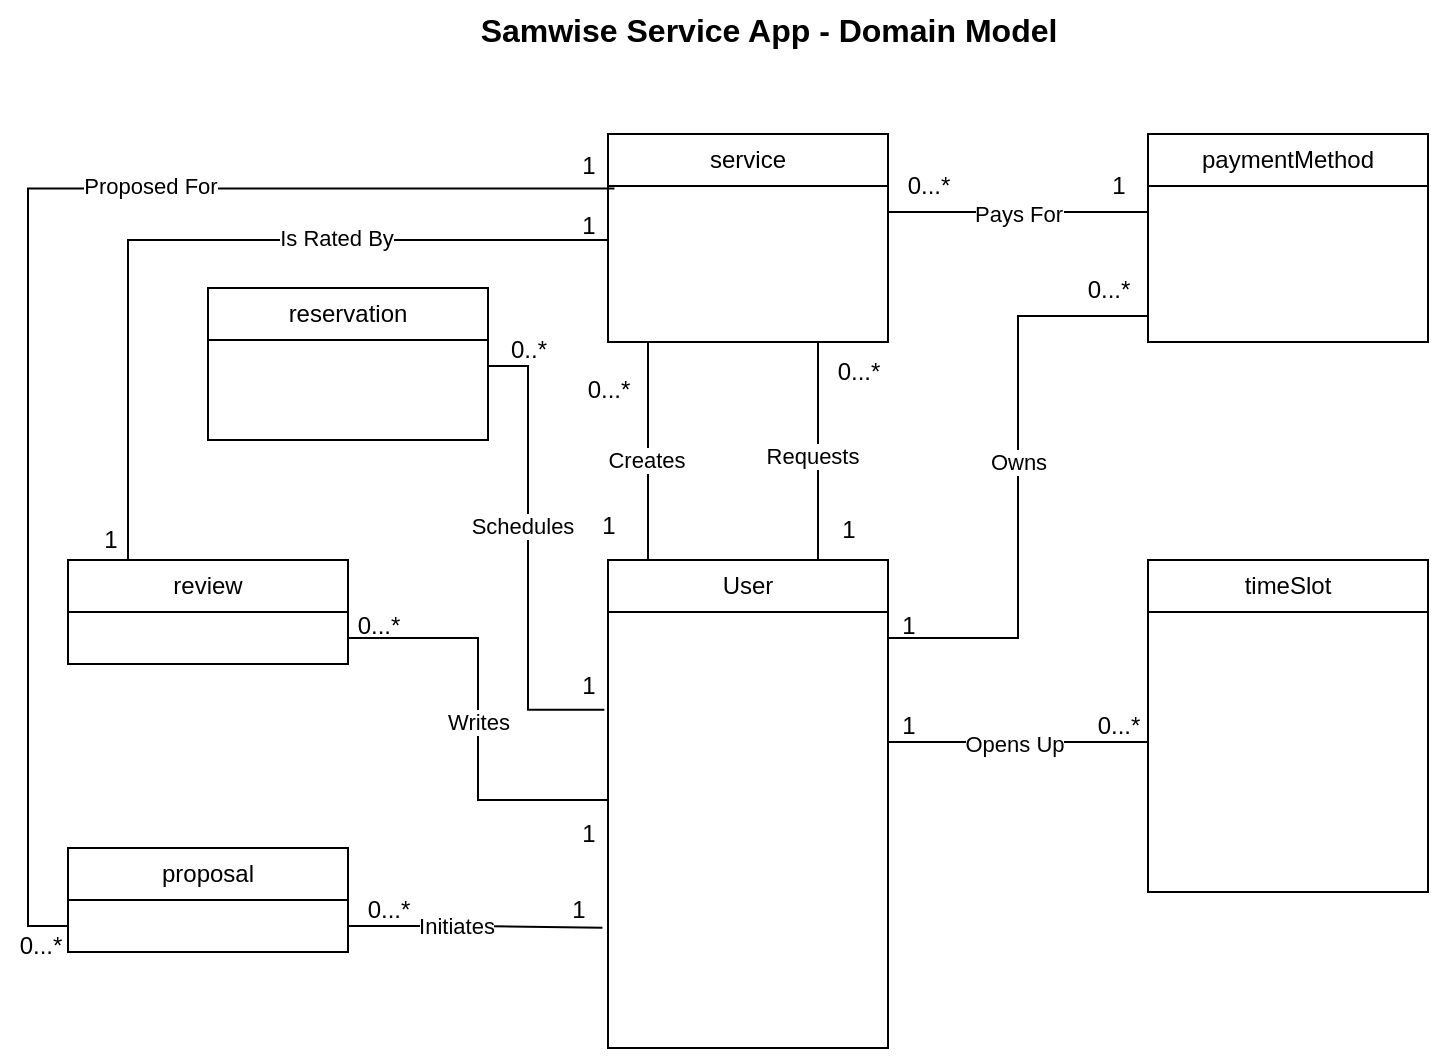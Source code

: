 <mxfile version="22.1.4" type="google">
  <diagram name="Page-1" id="c4acf3e9-155e-7222-9cf6-157b1a14988f">
    <mxGraphModel grid="1" page="1" gridSize="10" guides="1" tooltips="1" connect="1" arrows="1" fold="1" pageScale="1" pageWidth="850" pageHeight="1100" background="none" math="0" shadow="0">
      <root>
        <mxCell id="0" />
        <mxCell id="1" parent="0" />
        <mxCell id="_Nw4HZ8PcZJ2YnMAnOz8-16" style="edgeStyle=orthogonalEdgeStyle;rounded=0;orthogonalLoop=1;jettySize=auto;html=1;exitX=0.75;exitY=0;exitDx=0;exitDy=0;entryX=0.75;entryY=1;entryDx=0;entryDy=0;endArrow=none;endFill=0;" edge="1" parent="1" source="xuzwhfs-xxF4q0542Lo5-1" target="xuzwhfs-xxF4q0542Lo5-5">
          <mxGeometry relative="1" as="geometry" />
        </mxCell>
        <mxCell id="_Nw4HZ8PcZJ2YnMAnOz8-17" value="Requests" style="edgeLabel;html=1;align=center;verticalAlign=middle;resizable=0;points=[];" connectable="0" vertex="1" parent="_Nw4HZ8PcZJ2YnMAnOz8-16">
          <mxGeometry x="-0.035" y="3" relative="1" as="geometry">
            <mxPoint as="offset" />
          </mxGeometry>
        </mxCell>
        <mxCell id="xuzwhfs-xxF4q0542Lo5-1" value="User" style="swimlane;fontStyle=0;childLayout=stackLayout;horizontal=1;startSize=26;fillColor=none;horizontalStack=0;resizeParent=1;resizeParentMax=0;resizeLast=0;collapsible=1;marginBottom=0;whiteSpace=wrap;html=1;" vertex="1" parent="1">
          <mxGeometry x="320" y="560" width="140" height="244" as="geometry" />
        </mxCell>
        <mxCell id="xuzwhfs-xxF4q0542Lo5-2" value="&amp;nbsp;" style="text;strokeColor=none;fillColor=none;align=left;verticalAlign=top;spacingLeft=4;spacingRight=4;overflow=hidden;rotatable=0;points=[[0,0.5],[1,0.5]];portConstraint=eastwest;whiteSpace=wrap;html=1;" vertex="1" parent="xuzwhfs-xxF4q0542Lo5-1">
          <mxGeometry y="26" width="140" height="26" as="geometry" />
        </mxCell>
        <mxCell id="_Nw4HZ8PcZJ2YnMAnOz8-14" value="&amp;nbsp;" style="text;strokeColor=none;fillColor=none;align=left;verticalAlign=top;spacingLeft=4;spacingRight=4;overflow=hidden;rotatable=0;points=[[0,0.5],[1,0.5]];portConstraint=eastwest;whiteSpace=wrap;html=1;" vertex="1" parent="xuzwhfs-xxF4q0542Lo5-1">
          <mxGeometry y="52" width="140" height="26" as="geometry" />
        </mxCell>
        <mxCell id="xuzwhfs-xxF4q0542Lo5-3" value="&amp;nbsp;" style="text;strokeColor=none;fillColor=none;align=left;verticalAlign=top;spacingLeft=4;spacingRight=4;overflow=hidden;rotatable=0;points=[[0,0.5],[1,0.5]];portConstraint=eastwest;whiteSpace=wrap;html=1;" vertex="1" parent="xuzwhfs-xxF4q0542Lo5-1">
          <mxGeometry y="78" width="140" height="26" as="geometry" />
        </mxCell>
        <mxCell id="_Nw4HZ8PcZJ2YnMAnOz8-1" value="&amp;nbsp;" style="text;strokeColor=none;fillColor=none;align=left;verticalAlign=top;spacingLeft=4;spacingRight=4;overflow=hidden;rotatable=0;points=[[0,0.5],[1,0.5]];portConstraint=eastwest;whiteSpace=wrap;html=1;" vertex="1" parent="xuzwhfs-xxF4q0542Lo5-1">
          <mxGeometry y="104" width="140" height="26" as="geometry" />
        </mxCell>
        <mxCell id="_Nw4HZ8PcZJ2YnMAnOz8-2" value="&amp;nbsp;" style="text;strokeColor=none;fillColor=none;align=left;verticalAlign=top;spacingLeft=4;spacingRight=4;overflow=hidden;rotatable=0;points=[[0,0.5],[1,0.5]];portConstraint=eastwest;whiteSpace=wrap;html=1;" vertex="1" parent="xuzwhfs-xxF4q0542Lo5-1">
          <mxGeometry y="130" width="140" height="26" as="geometry" />
        </mxCell>
        <mxCell id="_Nw4HZ8PcZJ2YnMAnOz8-46" value="&amp;nbsp;" style="text;strokeColor=none;fillColor=none;align=left;verticalAlign=top;spacingLeft=4;spacingRight=4;overflow=hidden;rotatable=0;points=[[0,0.5],[1,0.5]];portConstraint=eastwest;whiteSpace=wrap;html=1;" vertex="1" parent="xuzwhfs-xxF4q0542Lo5-1">
          <mxGeometry y="156" width="140" height="26" as="geometry" />
        </mxCell>
        <mxCell id="xuzwhfs-xxF4q0542Lo5-4" value="&amp;nbsp;" style="text;strokeColor=none;fillColor=none;align=left;verticalAlign=top;spacingLeft=4;spacingRight=4;overflow=hidden;rotatable=0;points=[[0,0.5],[1,0.5]];portConstraint=eastwest;whiteSpace=wrap;html=1;" vertex="1" parent="xuzwhfs-xxF4q0542Lo5-1">
          <mxGeometry y="182" width="140" height="62" as="geometry" />
        </mxCell>
        <mxCell id="xuzwhfs-xxF4q0542Lo5-5" value="service" style="swimlane;fontStyle=0;childLayout=stackLayout;horizontal=1;startSize=26;fillColor=none;horizontalStack=0;resizeParent=1;resizeParentMax=0;resizeLast=0;collapsible=1;marginBottom=0;whiteSpace=wrap;html=1;" vertex="1" parent="1">
          <mxGeometry x="320" y="347" width="140" height="104" as="geometry" />
        </mxCell>
        <mxCell id="xuzwhfs-xxF4q0542Lo5-6" value="&amp;nbsp;" style="text;strokeColor=none;fillColor=none;align=left;verticalAlign=top;spacingLeft=4;spacingRight=4;overflow=hidden;rotatable=0;points=[[0,0.5],[1,0.5]];portConstraint=eastwest;whiteSpace=wrap;html=1;" vertex="1" parent="xuzwhfs-xxF4q0542Lo5-5">
          <mxGeometry y="26" width="140" height="26" as="geometry" />
        </mxCell>
        <mxCell id="xuzwhfs-xxF4q0542Lo5-7" value="&amp;nbsp;" style="text;strokeColor=none;fillColor=none;align=left;verticalAlign=top;spacingLeft=4;spacingRight=4;overflow=hidden;rotatable=0;points=[[0,0.5],[1,0.5]];portConstraint=eastwest;whiteSpace=wrap;html=1;" vertex="1" parent="xuzwhfs-xxF4q0542Lo5-5">
          <mxGeometry y="52" width="140" height="26" as="geometry" />
        </mxCell>
        <mxCell id="xuzwhfs-xxF4q0542Lo5-8" value="&amp;nbsp;" style="text;strokeColor=none;fillColor=none;align=left;verticalAlign=top;spacingLeft=4;spacingRight=4;overflow=hidden;rotatable=0;points=[[0,0.5],[1,0.5]];portConstraint=eastwest;whiteSpace=wrap;html=1;" vertex="1" parent="xuzwhfs-xxF4q0542Lo5-5">
          <mxGeometry y="78" width="140" height="26" as="geometry" />
        </mxCell>
        <mxCell id="xuzwhfs-xxF4q0542Lo5-9" value="paymentMethod" style="swimlane;fontStyle=0;childLayout=stackLayout;horizontal=1;startSize=26;fillColor=none;horizontalStack=0;resizeParent=1;resizeParentMax=0;resizeLast=0;collapsible=1;marginBottom=0;whiteSpace=wrap;html=1;" vertex="1" parent="1">
          <mxGeometry x="590" y="347" width="140" height="104" as="geometry" />
        </mxCell>
        <mxCell id="xuzwhfs-xxF4q0542Lo5-10" value="&amp;nbsp;" style="text;strokeColor=none;fillColor=none;align=left;verticalAlign=top;spacingLeft=4;spacingRight=4;overflow=hidden;rotatable=0;points=[[0,0.5],[1,0.5]];portConstraint=eastwest;whiteSpace=wrap;html=1;" vertex="1" parent="xuzwhfs-xxF4q0542Lo5-9">
          <mxGeometry y="26" width="140" height="26" as="geometry" />
        </mxCell>
        <mxCell id="xuzwhfs-xxF4q0542Lo5-12" value="&amp;nbsp;" style="text;strokeColor=none;fillColor=none;align=left;verticalAlign=top;spacingLeft=4;spacingRight=4;overflow=hidden;rotatable=0;points=[[0,0.5],[1,0.5]];portConstraint=eastwest;whiteSpace=wrap;html=1;" vertex="1" parent="xuzwhfs-xxF4q0542Lo5-9">
          <mxGeometry y="52" width="140" height="26" as="geometry" />
        </mxCell>
        <mxCell id="xuzwhfs-xxF4q0542Lo5-11" value="&amp;nbsp;" style="text;strokeColor=none;fillColor=none;align=left;verticalAlign=top;spacingLeft=4;spacingRight=4;overflow=hidden;rotatable=0;points=[[0,0.5],[1,0.5]];portConstraint=eastwest;whiteSpace=wrap;html=1;" vertex="1" parent="xuzwhfs-xxF4q0542Lo5-9">
          <mxGeometry y="78" width="140" height="26" as="geometry" />
        </mxCell>
        <mxCell id="xuzwhfs-xxF4q0542Lo5-13" value="review" style="swimlane;fontStyle=0;childLayout=stackLayout;horizontal=1;startSize=26;fillColor=none;horizontalStack=0;resizeParent=1;resizeParentMax=0;resizeLast=0;collapsible=1;marginBottom=0;whiteSpace=wrap;html=1;" vertex="1" parent="1">
          <mxGeometry x="50" y="560" width="140" height="52" as="geometry" />
        </mxCell>
        <mxCell id="xuzwhfs-xxF4q0542Lo5-15" value="&amp;nbsp;" style="text;strokeColor=none;fillColor=none;align=left;verticalAlign=top;spacingLeft=4;spacingRight=4;overflow=hidden;rotatable=0;points=[[0,0.5],[1,0.5]];portConstraint=eastwest;whiteSpace=wrap;html=1;" vertex="1" parent="xuzwhfs-xxF4q0542Lo5-13">
          <mxGeometry y="26" width="140" height="26" as="geometry" />
        </mxCell>
        <mxCell id="xuzwhfs-xxF4q0542Lo5-21" value="timeSlot" style="swimlane;fontStyle=0;childLayout=stackLayout;horizontal=1;startSize=26;fillColor=none;horizontalStack=0;resizeParent=1;resizeParentMax=0;resizeLast=0;collapsible=1;marginBottom=0;whiteSpace=wrap;html=1;" vertex="1" parent="1">
          <mxGeometry x="590" y="560" width="140" height="166" as="geometry" />
        </mxCell>
        <mxCell id="xuzwhfs-xxF4q0542Lo5-22" value="&amp;nbsp;" style="text;strokeColor=none;fillColor=none;align=left;verticalAlign=top;spacingLeft=4;spacingRight=4;overflow=hidden;rotatable=0;points=[[0,0.5],[1,0.5]];portConstraint=eastwest;whiteSpace=wrap;html=1;" vertex="1" parent="xuzwhfs-xxF4q0542Lo5-21">
          <mxGeometry y="26" width="140" height="26" as="geometry" />
        </mxCell>
        <mxCell id="xuzwhfs-xxF4q0542Lo5-23" value="&amp;nbsp;" style="text;strokeColor=none;fillColor=none;align=left;verticalAlign=top;spacingLeft=4;spacingRight=4;overflow=hidden;rotatable=0;points=[[0,0.5],[1,0.5]];portConstraint=eastwest;whiteSpace=wrap;html=1;" vertex="1" parent="xuzwhfs-xxF4q0542Lo5-21">
          <mxGeometry y="52" width="140" height="26" as="geometry" />
        </mxCell>
        <mxCell id="_Nw4HZ8PcZJ2YnMAnOz8-4" value="&amp;nbsp;" style="text;strokeColor=none;fillColor=none;align=left;verticalAlign=top;spacingLeft=4;spacingRight=4;overflow=hidden;rotatable=0;points=[[0,0.5],[1,0.5]];portConstraint=eastwest;whiteSpace=wrap;html=1;" vertex="1" parent="xuzwhfs-xxF4q0542Lo5-21">
          <mxGeometry y="78" width="140" height="26" as="geometry" />
        </mxCell>
        <mxCell id="xuzwhfs-xxF4q0542Lo5-24" value="&amp;nbsp;" style="text;strokeColor=none;fillColor=none;align=left;verticalAlign=top;spacingLeft=4;spacingRight=4;overflow=hidden;rotatable=0;points=[[0,0.5],[1,0.5]];portConstraint=eastwest;whiteSpace=wrap;html=1;" vertex="1" parent="xuzwhfs-xxF4q0542Lo5-21">
          <mxGeometry y="104" width="140" height="62" as="geometry" />
        </mxCell>
        <mxCell id="xuzwhfs-xxF4q0542Lo5-25" value="proposal" style="swimlane;fontStyle=0;childLayout=stackLayout;horizontal=1;startSize=26;fillColor=none;horizontalStack=0;resizeParent=1;resizeParentMax=0;resizeLast=0;collapsible=1;marginBottom=0;whiteSpace=wrap;html=1;" vertex="1" parent="1">
          <mxGeometry x="50" y="704" width="140" height="52" as="geometry" />
        </mxCell>
        <mxCell id="xuzwhfs-xxF4q0542Lo5-26" value="&amp;nbsp;" style="text;strokeColor=none;fillColor=none;align=left;verticalAlign=top;spacingLeft=4;spacingRight=4;overflow=hidden;rotatable=0;points=[[0,0.5],[1,0.5]];portConstraint=eastwest;whiteSpace=wrap;html=1;" vertex="1" parent="xuzwhfs-xxF4q0542Lo5-25">
          <mxGeometry y="26" width="140" height="26" as="geometry" />
        </mxCell>
        <mxCell id="_Nw4HZ8PcZJ2YnMAnOz8-5" style="edgeStyle=orthogonalEdgeStyle;rounded=0;orthogonalLoop=1;jettySize=auto;html=1;endArrow=none;endFill=0;" edge="1" parent="1">
          <mxGeometry relative="1" as="geometry">
            <mxPoint x="340" y="560" as="sourcePoint" />
            <mxPoint x="340" y="451" as="targetPoint" />
            <Array as="points">
              <mxPoint x="340" y="560" />
              <mxPoint x="340" y="451" />
            </Array>
          </mxGeometry>
        </mxCell>
        <mxCell id="_Nw4HZ8PcZJ2YnMAnOz8-6" value="Creates" style="edgeLabel;html=1;align=center;verticalAlign=middle;resizable=0;points=[];" connectable="0" vertex="1" parent="_Nw4HZ8PcZJ2YnMAnOz8-5">
          <mxGeometry x="-0.223" y="1" relative="1" as="geometry">
            <mxPoint y="-8" as="offset" />
          </mxGeometry>
        </mxCell>
        <mxCell id="_Nw4HZ8PcZJ2YnMAnOz8-7" value="Writes" style="edgeStyle=orthogonalEdgeStyle;rounded=0;orthogonalLoop=1;jettySize=auto;html=1;entryX=1;entryY=0.5;entryDx=0;entryDy=0;endArrow=none;endFill=0;" edge="1" parent="1" source="_Nw4HZ8PcZJ2YnMAnOz8-11">
          <mxGeometry relative="1" as="geometry">
            <Array as="points">
              <mxPoint x="320" y="680" />
              <mxPoint x="255" y="680" />
              <mxPoint x="255" y="599" />
            </Array>
            <mxPoint x="190" y="599" as="targetPoint" />
          </mxGeometry>
        </mxCell>
        <mxCell id="_Nw4HZ8PcZJ2YnMAnOz8-11" value="1" style="text;html=1;align=center;verticalAlign=middle;resizable=0;points=[];autosize=1;strokeColor=none;fillColor=none;" vertex="1" parent="1">
          <mxGeometry x="295" y="682" width="30" height="30" as="geometry" />
        </mxCell>
        <mxCell id="_Nw4HZ8PcZJ2YnMAnOz8-12" value="0...*" style="text;html=1;align=center;verticalAlign=middle;resizable=0;points=[];autosize=1;strokeColor=none;fillColor=none;" vertex="1" parent="1">
          <mxGeometry x="185" y="578" width="40" height="30" as="geometry" />
        </mxCell>
        <mxCell id="_Nw4HZ8PcZJ2YnMAnOz8-13" style="edgeStyle=orthogonalEdgeStyle;rounded=0;orthogonalLoop=1;jettySize=auto;html=1;exitX=0;exitY=0.5;exitDx=0;exitDy=0;entryX=1;entryY=0.5;entryDx=0;entryDy=0;endArrow=none;endFill=0;" edge="1" parent="1" source="xuzwhfs-xxF4q0542Lo5-10" target="xuzwhfs-xxF4q0542Lo5-6">
          <mxGeometry relative="1" as="geometry" />
        </mxCell>
        <mxCell id="_Nw4HZ8PcZJ2YnMAnOz8-38" value="Pays For" style="edgeLabel;html=1;align=center;verticalAlign=middle;resizable=0;points=[];" connectable="0" vertex="1" parent="_Nw4HZ8PcZJ2YnMAnOz8-13">
          <mxGeometry x="0.009" y="1" relative="1" as="geometry">
            <mxPoint as="offset" />
          </mxGeometry>
        </mxCell>
        <mxCell id="_Nw4HZ8PcZJ2YnMAnOz8-18" value="0...*" style="text;html=1;align=center;verticalAlign=middle;resizable=0;points=[];autosize=1;strokeColor=none;fillColor=none;" vertex="1" parent="1">
          <mxGeometry x="300" y="460" width="40" height="30" as="geometry" />
        </mxCell>
        <mxCell id="_Nw4HZ8PcZJ2YnMAnOz8-19" value="1" style="text;html=1;align=center;verticalAlign=middle;resizable=0;points=[];autosize=1;strokeColor=none;fillColor=none;" vertex="1" parent="1">
          <mxGeometry x="305" y="528" width="30" height="30" as="geometry" />
        </mxCell>
        <mxCell id="_Nw4HZ8PcZJ2YnMAnOz8-20" value="0...*" style="text;html=1;align=center;verticalAlign=middle;resizable=0;points=[];autosize=1;strokeColor=none;fillColor=none;" vertex="1" parent="1">
          <mxGeometry x="425" y="451" width="40" height="30" as="geometry" />
        </mxCell>
        <mxCell id="_Nw4HZ8PcZJ2YnMAnOz8-21" value="1" style="text;html=1;align=center;verticalAlign=middle;resizable=0;points=[];autosize=1;strokeColor=none;fillColor=none;" vertex="1" parent="1">
          <mxGeometry x="425" y="530" width="30" height="30" as="geometry" />
        </mxCell>
        <mxCell id="_Nw4HZ8PcZJ2YnMAnOz8-22" value="1" style="text;html=1;align=center;verticalAlign=middle;resizable=0;points=[];autosize=1;strokeColor=none;fillColor=none;" vertex="1" parent="1">
          <mxGeometry x="560" y="358" width="30" height="30" as="geometry" />
        </mxCell>
        <mxCell id="_Nw4HZ8PcZJ2YnMAnOz8-23" value="0...*" style="text;html=1;align=center;verticalAlign=middle;resizable=0;points=[];autosize=1;strokeColor=none;fillColor=none;" vertex="1" parent="1">
          <mxGeometry x="460" y="358" width="40" height="30" as="geometry" />
        </mxCell>
        <mxCell id="_Nw4HZ8PcZJ2YnMAnOz8-26" style="edgeStyle=orthogonalEdgeStyle;rounded=0;orthogonalLoop=1;jettySize=auto;html=1;exitX=1;exitY=0.5;exitDx=0;exitDy=0;entryX=0;entryY=0.5;entryDx=0;entryDy=0;endArrow=none;endFill=0;" edge="1" parent="1" source="xuzwhfs-xxF4q0542Lo5-2" target="xuzwhfs-xxF4q0542Lo5-11">
          <mxGeometry relative="1" as="geometry" />
        </mxCell>
        <mxCell id="_Nw4HZ8PcZJ2YnMAnOz8-27" value="Owns" style="edgeLabel;html=1;align=center;verticalAlign=middle;resizable=0;points=[];" connectable="0" vertex="1" parent="_Nw4HZ8PcZJ2YnMAnOz8-26">
          <mxGeometry x="0.051" relative="1" as="geometry">
            <mxPoint as="offset" />
          </mxGeometry>
        </mxCell>
        <mxCell id="_Nw4HZ8PcZJ2YnMAnOz8-28" value="0...*" style="text;html=1;align=center;verticalAlign=middle;resizable=0;points=[];autosize=1;strokeColor=none;fillColor=none;" vertex="1" parent="1">
          <mxGeometry x="550" y="410" width="40" height="30" as="geometry" />
        </mxCell>
        <mxCell id="_Nw4HZ8PcZJ2YnMAnOz8-29" value="1" style="text;html=1;align=center;verticalAlign=middle;resizable=0;points=[];autosize=1;strokeColor=none;fillColor=none;" vertex="1" parent="1">
          <mxGeometry x="455" y="578" width="30" height="30" as="geometry" />
        </mxCell>
        <mxCell id="_Nw4HZ8PcZJ2YnMAnOz8-30" style="edgeStyle=orthogonalEdgeStyle;rounded=0;orthogonalLoop=1;jettySize=auto;html=1;exitX=1;exitY=0.5;exitDx=0;exitDy=0;entryX=0;entryY=0.5;entryDx=0;entryDy=0;endArrow=none;endFill=0;" edge="1" parent="1" source="xuzwhfs-xxF4q0542Lo5-3" target="_Nw4HZ8PcZJ2YnMAnOz8-4">
          <mxGeometry relative="1" as="geometry" />
        </mxCell>
        <mxCell id="_Nw4HZ8PcZJ2YnMAnOz8-31" value="Opens Up" style="edgeLabel;html=1;align=center;verticalAlign=middle;resizable=0;points=[];" connectable="0" vertex="1" parent="_Nw4HZ8PcZJ2YnMAnOz8-30">
          <mxGeometry x="-0.029" y="-1" relative="1" as="geometry">
            <mxPoint as="offset" />
          </mxGeometry>
        </mxCell>
        <mxCell id="_Nw4HZ8PcZJ2YnMAnOz8-32" value="1" style="text;html=1;align=center;verticalAlign=middle;resizable=0;points=[];autosize=1;strokeColor=none;fillColor=none;" vertex="1" parent="1">
          <mxGeometry x="455" y="628" width="30" height="30" as="geometry" />
        </mxCell>
        <mxCell id="_Nw4HZ8PcZJ2YnMAnOz8-33" value="0...*" style="text;html=1;align=center;verticalAlign=middle;resizable=0;points=[];autosize=1;strokeColor=none;fillColor=none;" vertex="1" parent="1">
          <mxGeometry x="555" y="628" width="40" height="30" as="geometry" />
        </mxCell>
        <mxCell id="_Nw4HZ8PcZJ2YnMAnOz8-39" style="edgeStyle=orthogonalEdgeStyle;rounded=0;orthogonalLoop=1;jettySize=auto;html=1;exitX=0;exitY=0.5;exitDx=0;exitDy=0;entryX=0.5;entryY=0;entryDx=0;entryDy=0;endArrow=none;endFill=0;" edge="1" parent="1" source="xuzwhfs-xxF4q0542Lo5-7" target="xuzwhfs-xxF4q0542Lo5-13">
          <mxGeometry relative="1" as="geometry">
            <Array as="points">
              <mxPoint x="320" y="400" />
              <mxPoint x="80" y="400" />
              <mxPoint x="80" y="560" />
            </Array>
          </mxGeometry>
        </mxCell>
        <mxCell id="_Nw4HZ8PcZJ2YnMAnOz8-40" value="Is Rated By" style="edgeLabel;html=1;align=center;verticalAlign=middle;resizable=0;points=[];" connectable="0" vertex="1" parent="_Nw4HZ8PcZJ2YnMAnOz8-39">
          <mxGeometry x="-0.342" y="-1" relative="1" as="geometry">
            <mxPoint as="offset" />
          </mxGeometry>
        </mxCell>
        <mxCell id="_Nw4HZ8PcZJ2YnMAnOz8-41" value="1" style="text;html=1;align=center;verticalAlign=middle;resizable=0;points=[];autosize=1;strokeColor=none;fillColor=none;" vertex="1" parent="1">
          <mxGeometry x="56" y="535" width="30" height="30" as="geometry" />
        </mxCell>
        <mxCell id="_Nw4HZ8PcZJ2YnMAnOz8-42" value="1" style="text;html=1;align=center;verticalAlign=middle;resizable=0;points=[];autosize=1;strokeColor=none;fillColor=none;" vertex="1" parent="1">
          <mxGeometry x="295" y="378" width="30" height="30" as="geometry" />
        </mxCell>
        <mxCell id="_Nw4HZ8PcZJ2YnMAnOz8-43" value="0...*" style="text;html=1;align=center;verticalAlign=middle;resizable=0;points=[];autosize=1;strokeColor=none;fillColor=none;" vertex="1" parent="1">
          <mxGeometry x="190" y="720" width="40" height="30" as="geometry" />
        </mxCell>
        <mxCell id="_Nw4HZ8PcZJ2YnMAnOz8-44" value="1" style="text;html=1;align=center;verticalAlign=middle;resizable=0;points=[];autosize=1;strokeColor=none;fillColor=none;" vertex="1" parent="1">
          <mxGeometry x="290" y="720" width="30" height="30" as="geometry" />
        </mxCell>
        <mxCell id="_Nw4HZ8PcZJ2YnMAnOz8-45" value="Samwise Service App - Domain Model" style="text;html=1;align=center;verticalAlign=middle;resizable=0;points=[];autosize=1;strokeColor=none;fillColor=none;fontStyle=1;fontSize=16;" vertex="1" parent="1">
          <mxGeometry x="245" y="280" width="310" height="30" as="geometry" />
        </mxCell>
        <mxCell id="_Nw4HZ8PcZJ2YnMAnOz8-47" style="edgeStyle=orthogonalEdgeStyle;rounded=0;orthogonalLoop=1;jettySize=auto;html=1;exitX=1;exitY=0.5;exitDx=0;exitDy=0;entryX=-0.02;entryY=0.03;entryDx=0;entryDy=0;entryPerimeter=0;endArrow=none;endFill=0;" edge="1" parent="1" source="xuzwhfs-xxF4q0542Lo5-26" target="xuzwhfs-xxF4q0542Lo5-4">
          <mxGeometry relative="1" as="geometry" />
        </mxCell>
        <mxCell id="_Nw4HZ8PcZJ2YnMAnOz8-48" value="Initiates" style="edgeLabel;html=1;align=center;verticalAlign=middle;resizable=0;points=[];" connectable="0" vertex="1" parent="_Nw4HZ8PcZJ2YnMAnOz8-47">
          <mxGeometry x="-0.158" relative="1" as="geometry">
            <mxPoint as="offset" />
          </mxGeometry>
        </mxCell>
        <mxCell id="_Nw4HZ8PcZJ2YnMAnOz8-49" style="edgeStyle=orthogonalEdgeStyle;rounded=0;orthogonalLoop=1;jettySize=auto;html=1;exitX=0;exitY=0.5;exitDx=0;exitDy=0;entryX=0.023;entryY=0.048;entryDx=0;entryDy=0;entryPerimeter=0;endArrow=none;endFill=0;" edge="1" parent="1" source="xuzwhfs-xxF4q0542Lo5-26" target="xuzwhfs-xxF4q0542Lo5-6">
          <mxGeometry relative="1" as="geometry" />
        </mxCell>
        <mxCell id="_Nw4HZ8PcZJ2YnMAnOz8-50" value="Proposed For" style="edgeLabel;html=1;align=center;verticalAlign=middle;resizable=0;points=[];" connectable="0" vertex="1" parent="_Nw4HZ8PcZJ2YnMAnOz8-49">
          <mxGeometry x="0.32" y="1" relative="1" as="geometry">
            <mxPoint as="offset" />
          </mxGeometry>
        </mxCell>
        <mxCell id="_Nw4HZ8PcZJ2YnMAnOz8-51" value="1" style="text;html=1;align=center;verticalAlign=middle;resizable=0;points=[];autosize=1;strokeColor=none;fillColor=none;" vertex="1" parent="1">
          <mxGeometry x="295" y="348" width="30" height="30" as="geometry" />
        </mxCell>
        <mxCell id="_Nw4HZ8PcZJ2YnMAnOz8-52" value="0...*" style="text;html=1;align=center;verticalAlign=middle;resizable=0;points=[];autosize=1;strokeColor=none;fillColor=none;" vertex="1" parent="1">
          <mxGeometry x="16" y="738" width="40" height="30" as="geometry" />
        </mxCell>
        <mxCell id="pThfLaDxbjiMzp-Kh7dE-1" value="reservation" style="swimlane;fontStyle=0;childLayout=stackLayout;horizontal=1;startSize=26;fillColor=none;horizontalStack=0;resizeParent=1;resizeParentMax=0;resizeLast=0;collapsible=1;marginBottom=0;whiteSpace=wrap;html=1;" vertex="1" parent="1">
          <mxGeometry x="120" y="424" width="140" height="76" as="geometry" />
        </mxCell>
        <mxCell id="pThfLaDxbjiMzp-Kh7dE-5" style="edgeStyle=orthogonalEdgeStyle;rounded=0;orthogonalLoop=1;jettySize=auto;html=1;exitX=1;exitY=0.5;exitDx=0;exitDy=0;entryX=-0.013;entryY=-0.12;entryDx=0;entryDy=0;entryPerimeter=0;endArrow=none;endFill=0;" edge="1" parent="1" target="xuzwhfs-xxF4q0542Lo5-3">
          <mxGeometry relative="1" as="geometry">
            <mxPoint x="260" y="463" as="sourcePoint" />
            <Array as="points">
              <mxPoint x="280" y="463" />
              <mxPoint x="280" y="635" />
            </Array>
          </mxGeometry>
        </mxCell>
        <mxCell id="pThfLaDxbjiMzp-Kh7dE-6" value="Schedules" style="edgeLabel;html=1;align=center;verticalAlign=middle;resizable=0;points=[];" connectable="0" vertex="1" parent="pThfLaDxbjiMzp-Kh7dE-5">
          <mxGeometry x="-0.135" y="-3" relative="1" as="geometry">
            <mxPoint as="offset" />
          </mxGeometry>
        </mxCell>
        <mxCell id="pThfLaDxbjiMzp-Kh7dE-7" value="0..*" style="text;html=1;align=center;verticalAlign=middle;resizable=0;points=[];autosize=1;strokeColor=none;fillColor=none;" vertex="1" parent="1">
          <mxGeometry x="260" y="440" width="40" height="30" as="geometry" />
        </mxCell>
        <mxCell id="pThfLaDxbjiMzp-Kh7dE-8" value="1" style="text;html=1;align=center;verticalAlign=middle;resizable=0;points=[];autosize=1;strokeColor=none;fillColor=none;" vertex="1" parent="1">
          <mxGeometry x="295" y="608" width="30" height="30" as="geometry" />
        </mxCell>
      </root>
    </mxGraphModel>
  </diagram>
</mxfile>

